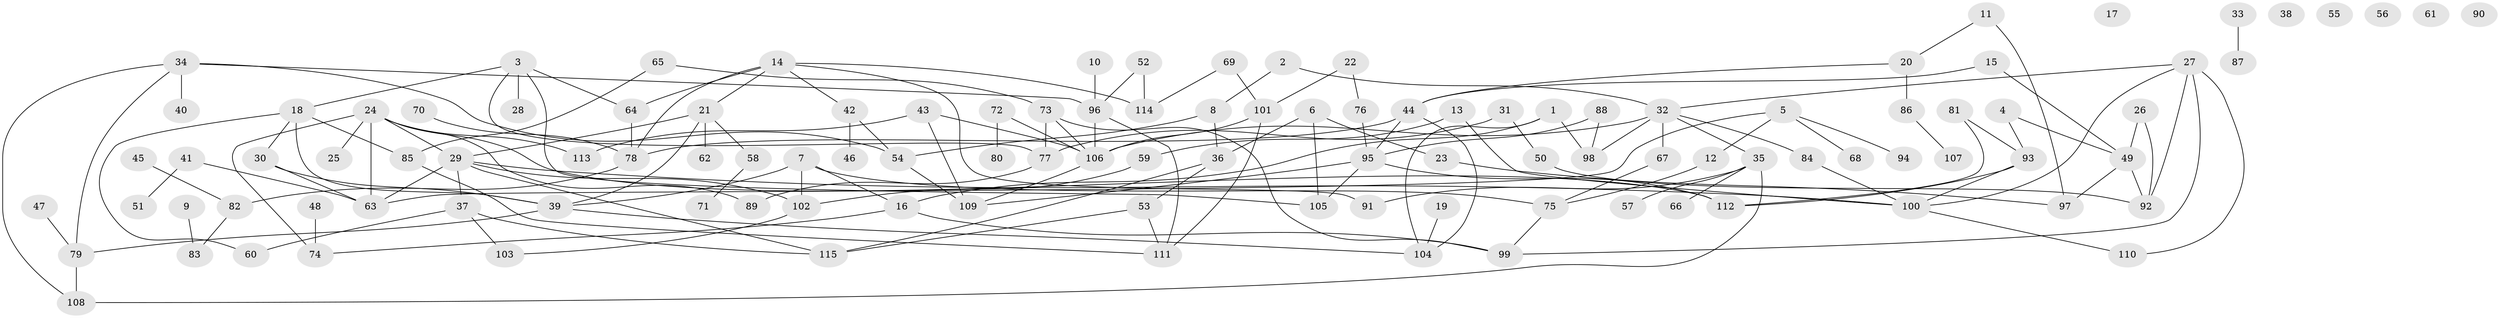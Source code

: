 // coarse degree distribution, {3: 0.13157894736842105, 2: 0.19736842105263158, 6: 0.06578947368421052, 4: 0.11842105263157894, 5: 0.07894736842105263, 1: 0.2236842105263158, 0: 0.09210526315789473, 9: 0.013157894736842105, 8: 0.05263157894736842, 7: 0.02631578947368421}
// Generated by graph-tools (version 1.1) at 2025/41/03/06/25 10:41:24]
// undirected, 115 vertices, 161 edges
graph export_dot {
graph [start="1"]
  node [color=gray90,style=filled];
  1;
  2;
  3;
  4;
  5;
  6;
  7;
  8;
  9;
  10;
  11;
  12;
  13;
  14;
  15;
  16;
  17;
  18;
  19;
  20;
  21;
  22;
  23;
  24;
  25;
  26;
  27;
  28;
  29;
  30;
  31;
  32;
  33;
  34;
  35;
  36;
  37;
  38;
  39;
  40;
  41;
  42;
  43;
  44;
  45;
  46;
  47;
  48;
  49;
  50;
  51;
  52;
  53;
  54;
  55;
  56;
  57;
  58;
  59;
  60;
  61;
  62;
  63;
  64;
  65;
  66;
  67;
  68;
  69;
  70;
  71;
  72;
  73;
  74;
  75;
  76;
  77;
  78;
  79;
  80;
  81;
  82;
  83;
  84;
  85;
  86;
  87;
  88;
  89;
  90;
  91;
  92;
  93;
  94;
  95;
  96;
  97;
  98;
  99;
  100;
  101;
  102;
  103;
  104;
  105;
  106;
  107;
  108;
  109;
  110;
  111;
  112;
  113;
  114;
  115;
  1 -- 16;
  1 -- 98;
  1 -- 104;
  2 -- 8;
  2 -- 32;
  3 -- 18;
  3 -- 28;
  3 -- 64;
  3 -- 77;
  3 -- 105;
  4 -- 49;
  4 -- 93;
  5 -- 12;
  5 -- 63;
  5 -- 68;
  5 -- 94;
  6 -- 23;
  6 -- 36;
  6 -- 105;
  7 -- 16;
  7 -- 39;
  7 -- 75;
  7 -- 102;
  8 -- 36;
  8 -- 54;
  9 -- 83;
  10 -- 96;
  11 -- 20;
  11 -- 97;
  12 -- 75;
  13 -- 59;
  13 -- 100;
  14 -- 21;
  14 -- 42;
  14 -- 64;
  14 -- 78;
  14 -- 91;
  14 -- 114;
  15 -- 44;
  15 -- 49;
  16 -- 74;
  16 -- 99;
  18 -- 30;
  18 -- 39;
  18 -- 60;
  18 -- 85;
  19 -- 104;
  20 -- 44;
  20 -- 86;
  21 -- 29;
  21 -- 39;
  21 -- 58;
  21 -- 62;
  22 -- 76;
  22 -- 101;
  23 -- 97;
  24 -- 25;
  24 -- 29;
  24 -- 63;
  24 -- 74;
  24 -- 89;
  24 -- 112;
  24 -- 113;
  26 -- 49;
  26 -- 92;
  27 -- 32;
  27 -- 92;
  27 -- 99;
  27 -- 100;
  27 -- 110;
  29 -- 37;
  29 -- 63;
  29 -- 100;
  29 -- 102;
  29 -- 115;
  30 -- 39;
  30 -- 63;
  31 -- 50;
  31 -- 77;
  32 -- 35;
  32 -- 67;
  32 -- 84;
  32 -- 98;
  32 -- 106;
  33 -- 87;
  34 -- 40;
  34 -- 54;
  34 -- 79;
  34 -- 96;
  34 -- 108;
  35 -- 57;
  35 -- 66;
  35 -- 91;
  35 -- 108;
  36 -- 53;
  36 -- 115;
  37 -- 60;
  37 -- 103;
  37 -- 115;
  39 -- 79;
  39 -- 104;
  41 -- 51;
  41 -- 63;
  42 -- 46;
  42 -- 54;
  43 -- 106;
  43 -- 109;
  43 -- 113;
  44 -- 78;
  44 -- 95;
  44 -- 104;
  45 -- 82;
  47 -- 79;
  48 -- 74;
  49 -- 92;
  49 -- 97;
  50 -- 92;
  52 -- 96;
  52 -- 114;
  53 -- 111;
  53 -- 115;
  54 -- 109;
  58 -- 71;
  59 -- 102;
  64 -- 78;
  65 -- 73;
  65 -- 85;
  67 -- 75;
  69 -- 101;
  69 -- 114;
  70 -- 78;
  72 -- 80;
  72 -- 106;
  73 -- 77;
  73 -- 99;
  73 -- 106;
  75 -- 99;
  76 -- 95;
  77 -- 89;
  78 -- 82;
  79 -- 108;
  81 -- 93;
  81 -- 112;
  82 -- 83;
  84 -- 100;
  85 -- 111;
  86 -- 107;
  88 -- 95;
  88 -- 98;
  93 -- 100;
  93 -- 112;
  95 -- 105;
  95 -- 109;
  95 -- 112;
  96 -- 106;
  96 -- 111;
  100 -- 110;
  101 -- 106;
  101 -- 111;
  102 -- 103;
  106 -- 109;
}
